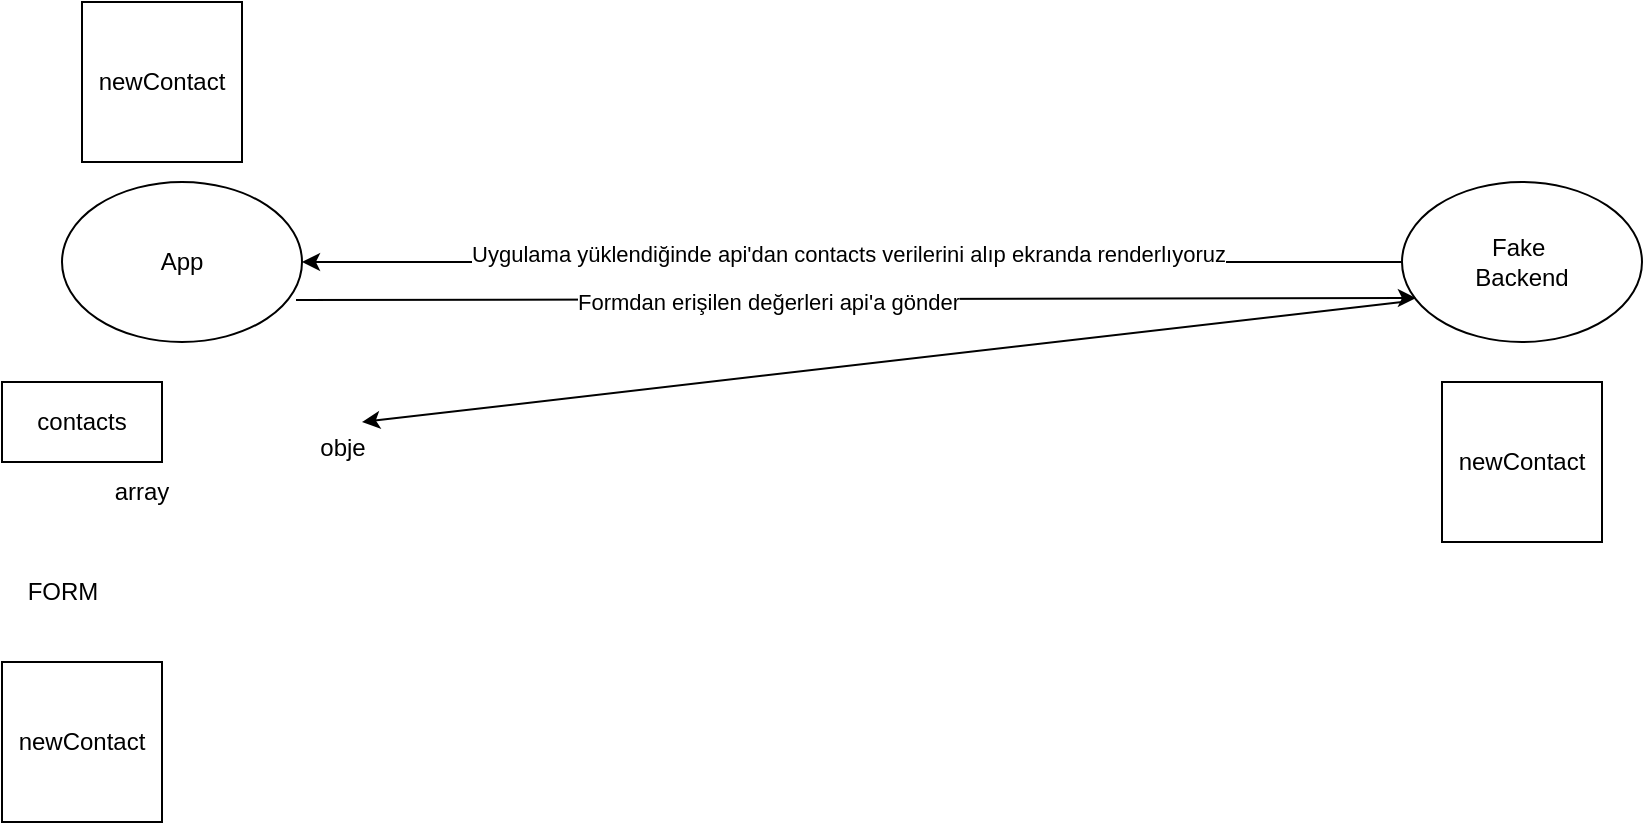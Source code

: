 <mxfile>
    <diagram id="FdYMSdJlCS-ctShZRbHx" name="Page-1">
        <mxGraphModel dx="944" dy="827" grid="1" gridSize="10" guides="1" tooltips="1" connect="1" arrows="1" fold="1" page="1" pageScale="1" pageWidth="850" pageHeight="1100" math="0" shadow="0">
            <root>
                <mxCell id="0"/>
                <mxCell id="1" parent="0"/>
                <mxCell id="2" value="App" style="ellipse;whiteSpace=wrap;html=1;" parent="1" vertex="1">
                    <mxGeometry x="50" y="240" width="120" height="80" as="geometry"/>
                </mxCell>
                <mxCell id="6" style="edgeStyle=none;html=1;entryX=1;entryY=0.5;entryDx=0;entryDy=0;" parent="1" source="3" target="2" edge="1">
                    <mxGeometry relative="1" as="geometry"/>
                </mxCell>
                <mxCell id="7" value="Uygulama yüklendiğinde api&#39;dan contacts verilerini alıp ekranda renderlıyoruz" style="edgeLabel;html=1;align=center;verticalAlign=middle;resizable=0;points=[];" parent="6" vertex="1" connectable="0">
                    <mxGeometry x="0.007" y="-4" relative="1" as="geometry">
                        <mxPoint as="offset"/>
                    </mxGeometry>
                </mxCell>
                <mxCell id="3" value="Fake&amp;nbsp;&lt;div&gt;Backend&lt;/div&gt;" style="ellipse;whiteSpace=wrap;html=1;" parent="1" vertex="1">
                    <mxGeometry x="720" y="240" width="120" height="80" as="geometry"/>
                </mxCell>
                <mxCell id="8" value="" style="endArrow=classic;html=1;entryX=0.058;entryY=0.725;entryDx=0;entryDy=0;entryPerimeter=0;exitX=0.975;exitY=0.738;exitDx=0;exitDy=0;exitPerimeter=0;" parent="1" source="2" target="3" edge="1">
                    <mxGeometry width="50" height="50" relative="1" as="geometry">
                        <mxPoint x="400" y="460" as="sourcePoint"/>
                        <mxPoint x="450" y="410" as="targetPoint"/>
                    </mxGeometry>
                </mxCell>
                <mxCell id="9" value="Formdan erişilen değerleri api&#39;a gönder" style="edgeLabel;html=1;align=center;verticalAlign=middle;resizable=0;points=[];" parent="8" vertex="1" connectable="0">
                    <mxGeometry x="-0.157" y="-1" relative="1" as="geometry">
                        <mxPoint as="offset"/>
                    </mxGeometry>
                </mxCell>
                <mxCell id="11" value="newContact" style="whiteSpace=wrap;html=1;aspect=fixed;" parent="1" vertex="1">
                    <mxGeometry x="740" y="340" width="80" height="80" as="geometry"/>
                </mxCell>
                <mxCell id="12" value="newContact" style="whiteSpace=wrap;html=1;aspect=fixed;" parent="1" vertex="1">
                    <mxGeometry x="60" y="150" width="80" height="80" as="geometry"/>
                </mxCell>
                <mxCell id="13" value="newContact" style="whiteSpace=wrap;html=1;aspect=fixed;" parent="1" vertex="1">
                    <mxGeometry x="20" y="480" width="80" height="80" as="geometry"/>
                </mxCell>
                <mxCell id="14" value="FORM" style="text;html=1;align=center;verticalAlign=middle;resizable=0;points=[];autosize=1;strokeColor=none;fillColor=none;" parent="1" vertex="1">
                    <mxGeometry x="20" y="430" width="60" height="30" as="geometry"/>
                </mxCell>
                <mxCell id="18" value="contacts" style="whiteSpace=wrap;html=1;" vertex="1" parent="1">
                    <mxGeometry x="20" y="340" width="80" height="40" as="geometry"/>
                </mxCell>
                <mxCell id="19" value="" style="endArrow=classic;html=1;" edge="1" parent="1">
                    <mxGeometry width="50" height="50" relative="1" as="geometry">
                        <mxPoint x="720" y="300" as="sourcePoint"/>
                        <mxPoint x="200" y="360" as="targetPoint"/>
                    </mxGeometry>
                </mxCell>
                <mxCell id="20" value="obje" style="text;html=1;align=center;verticalAlign=middle;resizable=0;points=[];autosize=1;strokeColor=none;fillColor=none;" vertex="1" parent="1">
                    <mxGeometry x="165" y="358" width="50" height="30" as="geometry"/>
                </mxCell>
                <mxCell id="22" value="array" style="text;html=1;align=center;verticalAlign=middle;whiteSpace=wrap;rounded=0;" vertex="1" parent="1">
                    <mxGeometry x="60" y="380" width="60" height="30" as="geometry"/>
                </mxCell>
            </root>
        </mxGraphModel>
    </diagram>
</mxfile>